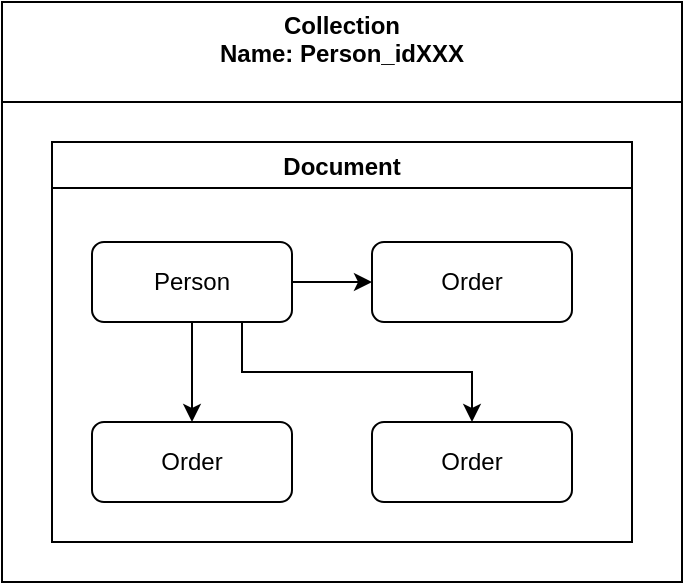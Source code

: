 <mxfile version="13.6.5">
    <diagram id="uZu-4KgUD-wgQHmgYfNf" name="Page-1">
        <mxGraphModel dx="679" dy="519" grid="0" gridSize="10" guides="1" tooltips="1" connect="1" arrows="1" fold="1" page="0" pageScale="1" pageWidth="827" pageHeight="1169" background="#ffffff" math="0" shadow="0">
            <root>
                <mxCell id="0"/>
                <mxCell id="1" parent="0"/>
                <mxCell id="2" value="Collection&#10;Name: Person_idXXX&#10;" style="swimlane;startSize=50;" vertex="1" parent="1">
                    <mxGeometry x="40" y="40" width="340" height="290" as="geometry"/>
                </mxCell>
                <mxCell id="3" value="Document" style="swimlane;" vertex="1" parent="2">
                    <mxGeometry x="25" y="70" width="290" height="200" as="geometry"/>
                </mxCell>
                <mxCell id="11" style="edgeStyle=orthogonalEdgeStyle;rounded=0;orthogonalLoop=1;jettySize=auto;html=1;exitX=0.5;exitY=1;exitDx=0;exitDy=0;entryX=0.5;entryY=0;entryDx=0;entryDy=0;" edge="1" parent="3" source="5" target="10">
                    <mxGeometry relative="1" as="geometry"/>
                </mxCell>
                <mxCell id="12" style="edgeStyle=orthogonalEdgeStyle;rounded=0;orthogonalLoop=1;jettySize=auto;html=1;exitX=0.75;exitY=1;exitDx=0;exitDy=0;entryX=0.5;entryY=0;entryDx=0;entryDy=0;" edge="1" parent="3" source="5" target="9">
                    <mxGeometry relative="1" as="geometry"/>
                </mxCell>
                <mxCell id="13" style="edgeStyle=orthogonalEdgeStyle;rounded=0;orthogonalLoop=1;jettySize=auto;html=1;exitX=1;exitY=0.5;exitDx=0;exitDy=0;entryX=0;entryY=0.5;entryDx=0;entryDy=0;" edge="1" parent="3" source="5" target="8">
                    <mxGeometry relative="1" as="geometry"/>
                </mxCell>
                <mxCell id="5" value="Person" style="rounded=1;whiteSpace=wrap;html=1;" vertex="1" parent="3">
                    <mxGeometry x="20" y="50" width="100" height="40" as="geometry"/>
                </mxCell>
                <mxCell id="8" value="Order" style="rounded=1;whiteSpace=wrap;html=1;" vertex="1" parent="3">
                    <mxGeometry x="160" y="50" width="100" height="40" as="geometry"/>
                </mxCell>
                <mxCell id="10" value="Order" style="rounded=1;whiteSpace=wrap;html=1;" vertex="1" parent="3">
                    <mxGeometry x="20" y="140" width="100" height="40" as="geometry"/>
                </mxCell>
                <mxCell id="9" value="Order" style="rounded=1;whiteSpace=wrap;html=1;" vertex="1" parent="3">
                    <mxGeometry x="160" y="140" width="100" height="40" as="geometry"/>
                </mxCell>
            </root>
        </mxGraphModel>
    </diagram>
</mxfile>